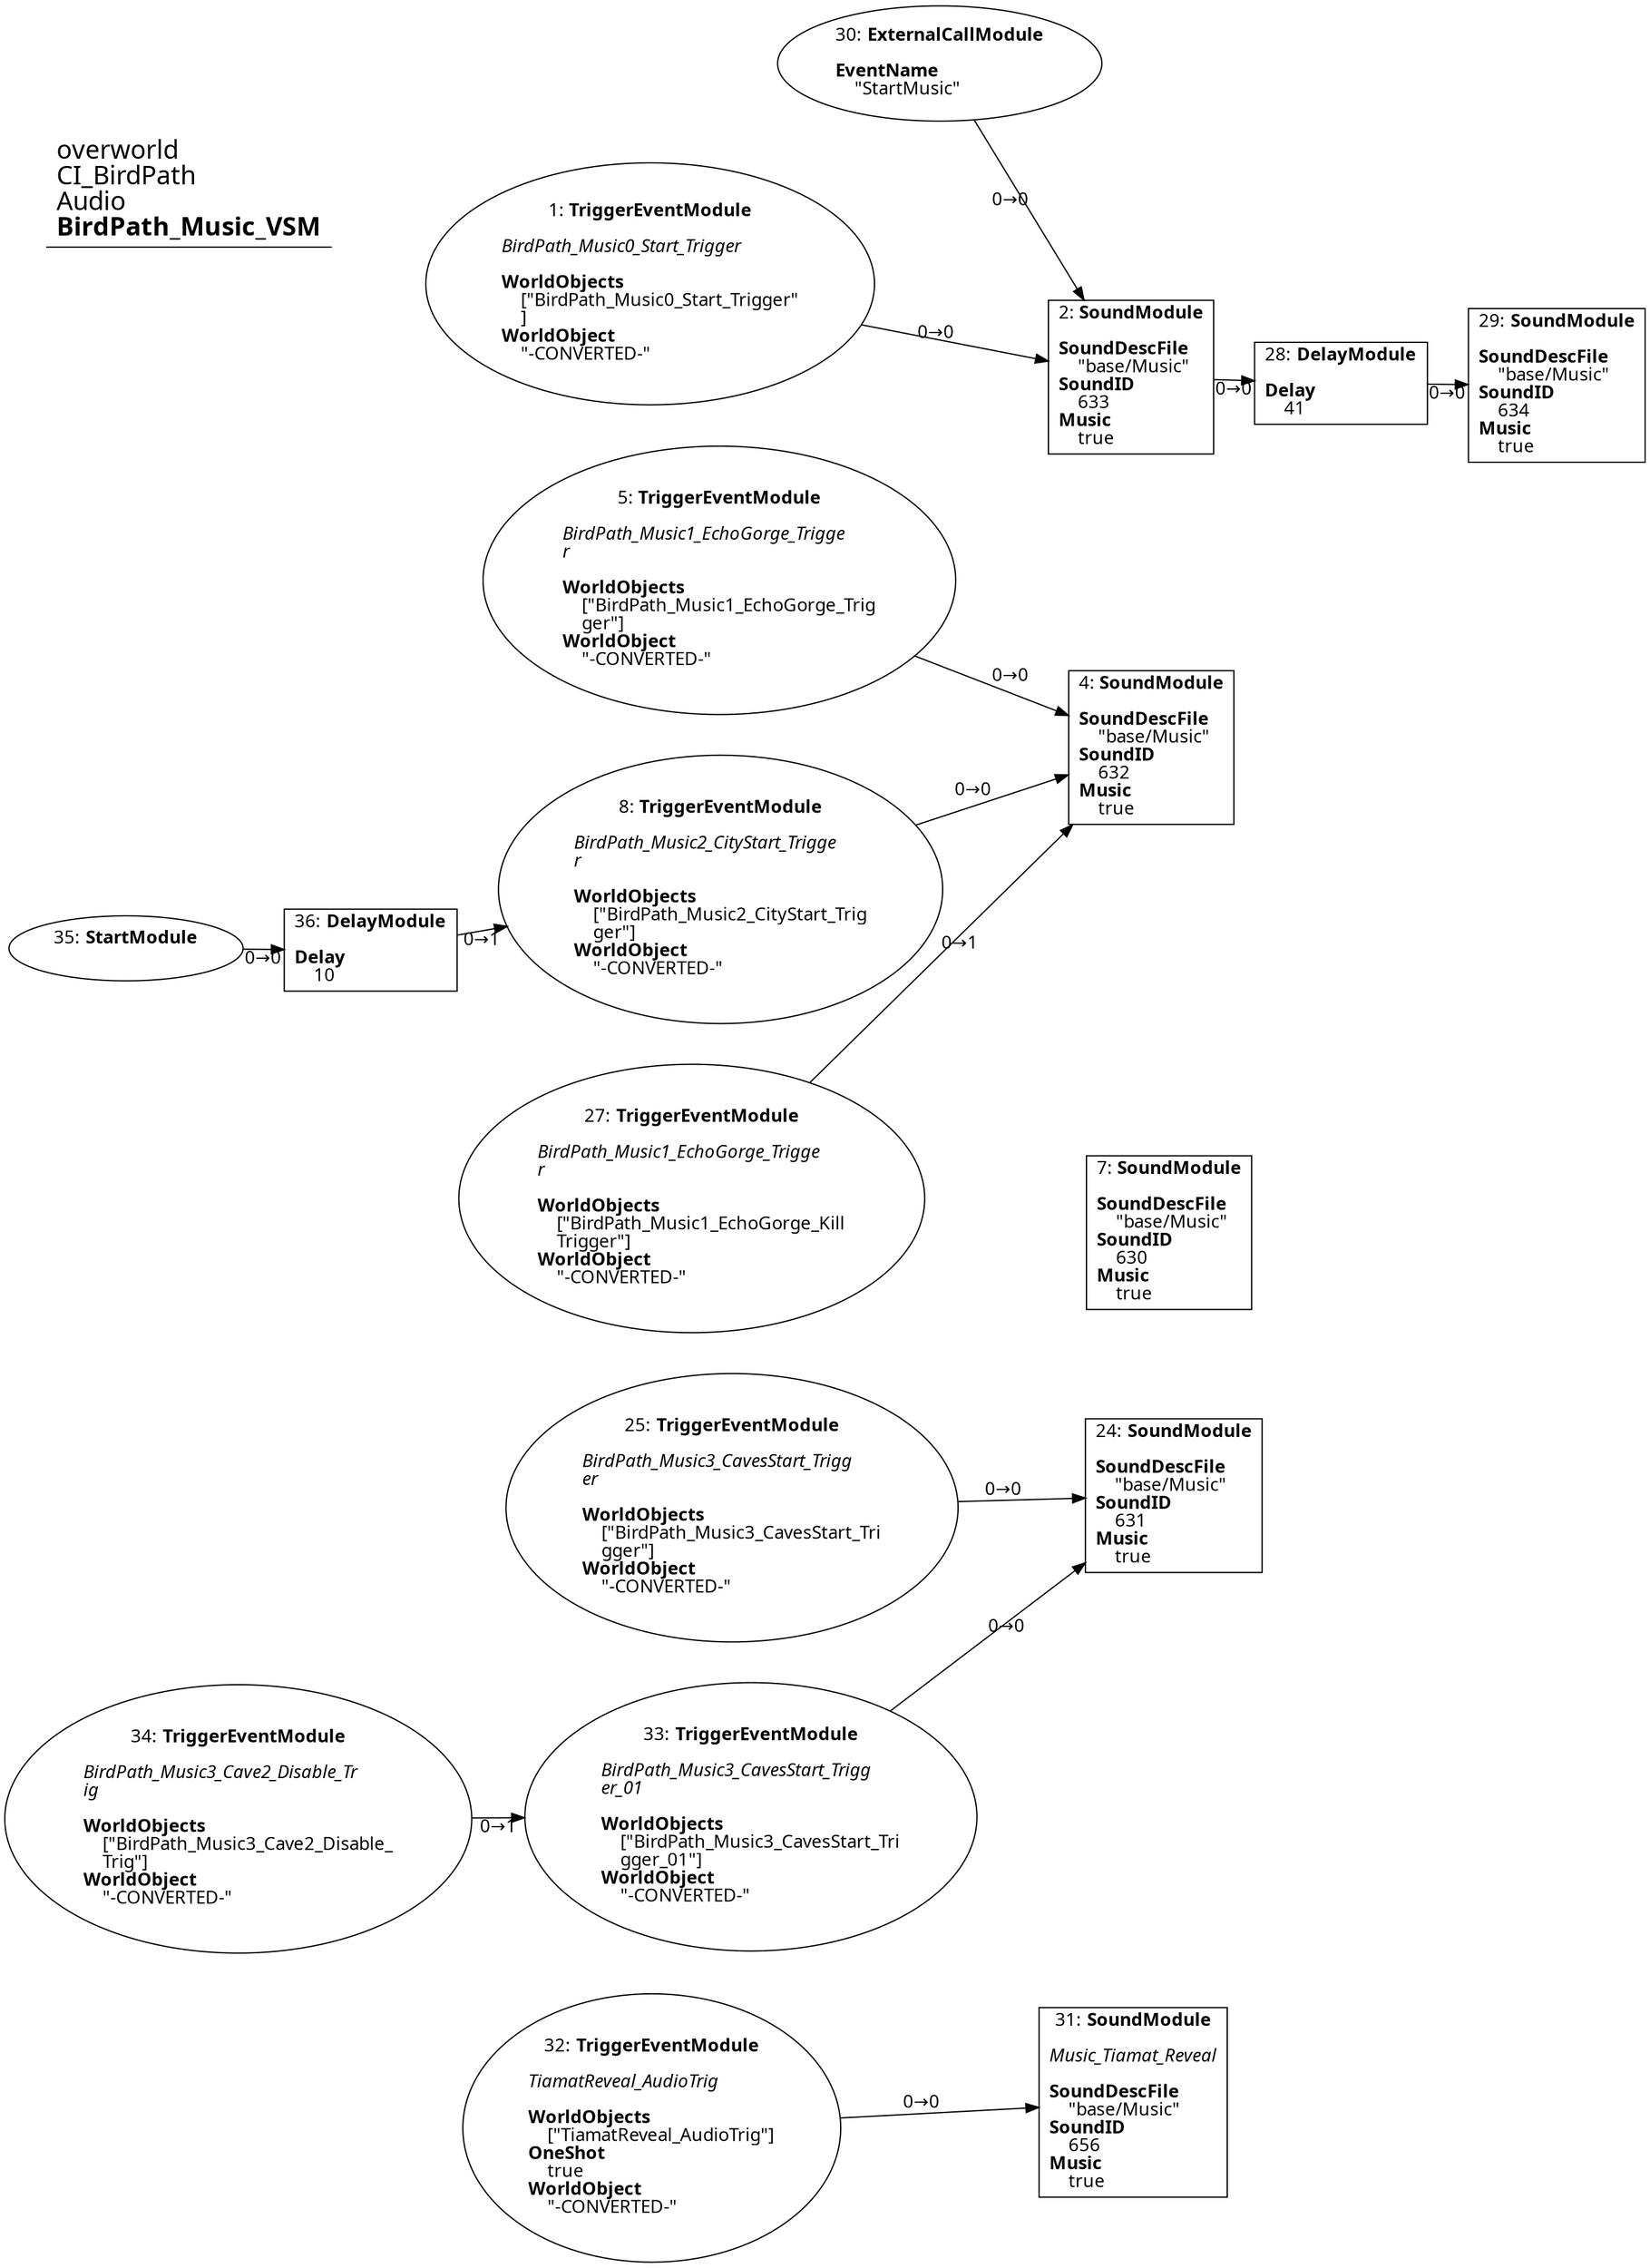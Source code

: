 digraph {
    layout = fdp;
    overlap = prism;
    sep = "+16";
    splines = spline;

    node [ shape = box ];

    graph [ fontname = "Segoe UI" ];
    node [ fontname = "Segoe UI" ];
    edge [ fontname = "Segoe UI" ];

    1 [ label = <1: <b>TriggerEventModule</b><br/><br/><i>BirdPath_Music0_Start_Trigger<br align="left"/></i><br align="left"/><b>WorldObjects</b><br align="left"/>    [&quot;BirdPath_Music0_Start_Trigger&quot;<br align="left"/>    ]<br align="left"/><b>WorldObject</b><br align="left"/>    &quot;-CONVERTED-&quot;<br align="left"/>> ];
    1 [ shape = oval ]
    1 [ pos = "0.395,0.13100001!" ];
    1 -> 2 [ label = "0→0" ];

    2 [ label = <2: <b>SoundModule</b><br/><br/><b>SoundDescFile</b><br align="left"/>    &quot;base/Music&quot;<br align="left"/><b>SoundID</b><br align="left"/>    633<br align="left"/><b>Music</b><br align="left"/>    true<br align="left"/>> ];
    2 [ pos = "0.791,0.13100001!" ];
    2 -> 28 [ label = "0→0" ];

    4 [ label = <4: <b>SoundModule</b><br/><br/><b>SoundDescFile</b><br align="left"/>    &quot;base/Music&quot;<br align="left"/><b>SoundID</b><br align="left"/>    632<br align="left"/><b>Music</b><br align="left"/>    true<br align="left"/>> ];
    4 [ pos = "0.78800005,-0.18800001!" ];

    5 [ label = <5: <b>TriggerEventModule</b><br/><br/><i>BirdPath_Music1_EchoGorge_Trigge<br align="left"/>r<br align="left"/></i><br align="left"/><b>WorldObjects</b><br align="left"/>    [&quot;BirdPath_Music1_EchoGorge_Trig<br align="left"/>    ger&quot;]<br align="left"/><b>WorldObject</b><br align="left"/>    &quot;-CONVERTED-&quot;<br align="left"/>> ];
    5 [ shape = oval ]
    5 [ pos = "0.39600003,-0.093!" ];
    5 -> 4 [ label = "0→0" ];

    7 [ label = <7: <b>SoundModule</b><br/><br/><b>SoundDescFile</b><br align="left"/>    &quot;base/Music&quot;<br align="left"/><b>SoundID</b><br align="left"/>    630<br align="left"/><b>Music</b><br align="left"/>    true<br align="left"/>> ];
    7 [ pos = "0.786,-0.568!" ];

    8 [ label = <8: <b>TriggerEventModule</b><br/><br/><i>BirdPath_Music2_CityStart_Trigge<br align="left"/>r<br align="left"/></i><br align="left"/><b>WorldObjects</b><br align="left"/>    [&quot;BirdPath_Music2_CityStart_Trig<br align="left"/>    ger&quot;]<br align="left"/><b>WorldObject</b><br align="left"/>    &quot;-CONVERTED-&quot;<br align="left"/>> ];
    8 [ shape = oval ]
    8 [ pos = "0.39600003,-0.3!" ];
    8 -> 4 [ label = "0→0" ];

    24 [ label = <24: <b>SoundModule</b><br/><br/><b>SoundDescFile</b><br align="left"/>    &quot;base/Music&quot;<br align="left"/><b>SoundID</b><br align="left"/>    631<br align="left"/><b>Music</b><br align="left"/>    true<br align="left"/>> ];
    24 [ pos = "0.78800005,-0.786!" ];

    25 [ label = <25: <b>TriggerEventModule</b><br/><br/><i>BirdPath_Music3_CavesStart_Trigg<br align="left"/>er<br align="left"/></i><br align="left"/><b>WorldObjects</b><br align="left"/>    [&quot;BirdPath_Music3_CavesStart_Tri<br align="left"/>    gger&quot;]<br align="left"/><b>WorldObject</b><br align="left"/>    &quot;-CONVERTED-&quot;<br align="left"/>> ];
    25 [ shape = oval ]
    25 [ pos = "0.40100002,-0.786!" ];
    25 -> 24 [ label = "0→0" ];

    27 [ label = <27: <b>TriggerEventModule</b><br/><br/><i>BirdPath_Music1_EchoGorge_Trigge<br align="left"/>r<br align="left"/></i><br align="left"/><b>WorldObjects</b><br align="left"/>    [&quot;BirdPath_Music1_EchoGorge_Kill<br align="left"/>    Trigger&quot;]<br align="left"/><b>WorldObject</b><br align="left"/>    &quot;-CONVERTED-&quot;<br align="left"/>> ];
    27 [ shape = oval ]
    27 [ pos = "0.39600003,-0.51000005!" ];
    27 -> 4 [ label = "0→1" ];

    28 [ label = <28: <b>DelayModule</b><br/><br/><b>Delay</b><br align="left"/>    41<br align="left"/>> ];
    28 [ pos = "0.97300005,0.13100001!" ];
    28 -> 29 [ label = "0→0" ];

    29 [ label = <29: <b>SoundModule</b><br/><br/><b>SoundDescFile</b><br align="left"/>    &quot;base/Music&quot;<br align="left"/><b>SoundID</b><br align="left"/>    634<br align="left"/><b>Music</b><br align="left"/>    true<br align="left"/>> ];
    29 [ pos = "1.121,0.13100001!" ];

    30 [ label = <30: <b>ExternalCallModule</b><br/><br/><b>EventName</b><br align="left"/>    &quot;StartMusic&quot;<br align="left"/>> ];
    30 [ shape = oval ]
    30 [ pos = "0.528,0.23300001!" ];
    30 -> 2 [ label = "0→0" ];

    31 [ label = <31: <b>SoundModule</b><br/><br/><i>Music_Tiamat_Reveal<br align="left"/></i><br align="left"/><b>SoundDescFile</b><br align="left"/>    &quot;base/Music&quot;<br align="left"/><b>SoundID</b><br align="left"/>    656<br align="left"/><b>Music</b><br align="left"/>    true<br align="left"/>> ];
    31 [ pos = "0.79800004,-1.2850001!" ];

    32 [ label = <32: <b>TriggerEventModule</b><br/><br/><i>TiamatReveal_AudioTrig<br align="left"/></i><br align="left"/><b>WorldObjects</b><br align="left"/>    [&quot;TiamatReveal_AudioTrig&quot;]<br align="left"/><b>OneShot</b><br align="left"/>    true<br align="left"/><b>WorldObject</b><br align="left"/>    &quot;-CONVERTED-&quot;<br align="left"/>> ];
    32 [ shape = oval ]
    32 [ pos = "0.407,-1.2850001!" ];
    32 -> 31 [ label = "0→0" ];

    33 [ label = <33: <b>TriggerEventModule</b><br/><br/><i>BirdPath_Music3_CavesStart_Trigg<br align="left"/>er_01<br align="left"/></i><br align="left"/><b>WorldObjects</b><br align="left"/>    [&quot;BirdPath_Music3_CavesStart_Tri<br align="left"/>    gger_01&quot;]<br align="left"/><b>WorldObject</b><br align="left"/>    &quot;-CONVERTED-&quot;<br align="left"/>> ];
    33 [ shape = oval ]
    33 [ pos = "0.40100002,-1.005!" ];
    33 -> 24 [ label = "0→0" ];

    34 [ label = <34: <b>TriggerEventModule</b><br/><br/><i>BirdPath_Music3_Cave2_Disable_Tr<br align="left"/>ig<br align="left"/></i><br align="left"/><b>WorldObjects</b><br align="left"/>    [&quot;BirdPath_Music3_Cave2_Disable_<br align="left"/>    Trig&quot;]<br align="left"/><b>WorldObject</b><br align="left"/>    &quot;-CONVERTED-&quot;<br align="left"/>> ];
    34 [ shape = oval ]
    34 [ pos = "0.1,-1.028!" ];
    34 -> 33 [ label = "0→1" ];

    35 [ label = <35: <b>StartModule</b><br/><br/>> ];
    35 [ shape = oval ]
    35 [ pos = "-0.026,-0.323!" ];
    35 -> 36 [ label = "0→0" ];

    36 [ label = <36: <b>DelayModule</b><br/><br/><b>Delay</b><br align="left"/>    10<br align="left"/>> ];
    36 [ pos = "0.16800001,-0.323!" ];
    36 -> 8 [ label = "0→1" ];

    title [ pos = "-0.027,0.23400001!" ];
    title [ shape = underline ];
    title [ label = <<font point-size="20">overworld<br align="left"/>CI_BirdPath<br align="left"/>Audio<br align="left"/><b>BirdPath_Music_VSM</b><br align="left"/></font>> ];
}
